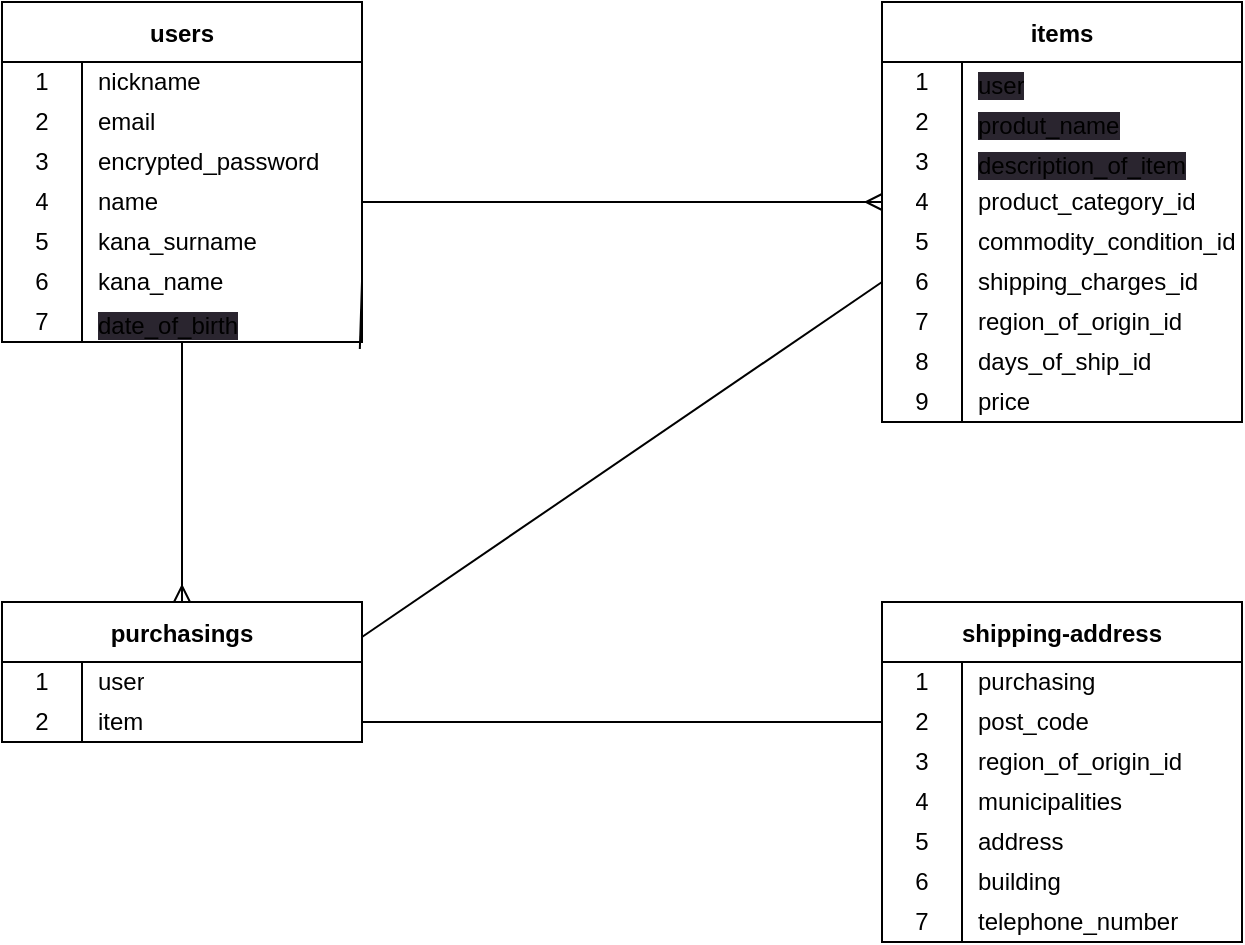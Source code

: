 <mxfile>
    <diagram id="-8RiCoYQiSqKjvbNEexJ" name="ページ1">
        <mxGraphModel dx="681" dy="563" grid="1" gridSize="10" guides="1" tooltips="1" connect="1" arrows="1" fold="1" page="1" pageScale="1" pageWidth="827" pageHeight="1169" math="0" shadow="0">
            <root>
                <mxCell id="0"/>
                <mxCell id="1" parent="0"/>
                <mxCell id="117" style="edgeStyle=none;html=1;entryX=0.5;entryY=0;entryDx=0;entryDy=0;endArrow=ERmany;endFill=0;" parent="1" source="15" target="80" edge="1">
                    <mxGeometry relative="1" as="geometry"/>
                </mxCell>
                <mxCell id="15" value="users" style="shape=table;startSize=30;container=1;collapsible=0;childLayout=tableLayout;fixedRows=1;rowLines=0;fontStyle=1;" parent="1" vertex="1">
                    <mxGeometry x="30" y="20" width="180" height="170" as="geometry"/>
                </mxCell>
                <mxCell id="16" value="" style="shape=tableRow;horizontal=0;startSize=0;swimlaneHead=0;swimlaneBody=0;top=0;left=0;bottom=0;right=0;collapsible=0;dropTarget=0;fillColor=none;points=[[0,0.5],[1,0.5]];portConstraint=eastwest;" parent="15" vertex="1">
                    <mxGeometry y="30" width="180" height="20" as="geometry"/>
                </mxCell>
                <mxCell id="17" value="1" style="shape=partialRectangle;html=1;whiteSpace=wrap;connectable=0;fillColor=none;top=0;left=0;bottom=0;right=0;overflow=hidden;pointerEvents=1;" parent="16" vertex="1">
                    <mxGeometry width="40" height="20" as="geometry">
                        <mxRectangle width="40" height="20" as="alternateBounds"/>
                    </mxGeometry>
                </mxCell>
                <mxCell id="18" value="nickname" style="shape=partialRectangle;html=1;whiteSpace=wrap;connectable=0;fillColor=none;top=0;left=0;bottom=0;right=0;align=left;spacingLeft=6;overflow=hidden;" parent="16" vertex="1">
                    <mxGeometry x="40" width="140" height="20" as="geometry">
                        <mxRectangle width="140" height="20" as="alternateBounds"/>
                    </mxGeometry>
                </mxCell>
                <mxCell id="145" value="" style="shape=tableRow;horizontal=0;startSize=0;swimlaneHead=0;swimlaneBody=0;top=0;left=0;bottom=0;right=0;collapsible=0;dropTarget=0;fillColor=none;points=[[0,0.5],[1,0.5]];portConstraint=eastwest;" vertex="1" parent="15">
                    <mxGeometry y="50" width="180" height="20" as="geometry"/>
                </mxCell>
                <mxCell id="146" value="2" style="shape=partialRectangle;html=1;whiteSpace=wrap;connectable=0;fillColor=none;top=0;left=0;bottom=0;right=0;overflow=hidden;" vertex="1" parent="145">
                    <mxGeometry width="40" height="20" as="geometry">
                        <mxRectangle width="40" height="20" as="alternateBounds"/>
                    </mxGeometry>
                </mxCell>
                <mxCell id="147" value="email" style="shape=partialRectangle;html=1;whiteSpace=wrap;connectable=0;fillColor=none;top=0;left=0;bottom=0;right=0;align=left;spacingLeft=6;overflow=hidden;" vertex="1" parent="145">
                    <mxGeometry x="40" width="140" height="20" as="geometry">
                        <mxRectangle width="140" height="20" as="alternateBounds"/>
                    </mxGeometry>
                </mxCell>
                <mxCell id="19" value="" style="shape=tableRow;horizontal=0;startSize=0;swimlaneHead=0;swimlaneBody=0;top=0;left=0;bottom=0;right=0;collapsible=0;dropTarget=0;fillColor=none;points=[[0,0.5],[1,0.5]];portConstraint=eastwest;" parent="15" vertex="1">
                    <mxGeometry y="70" width="180" height="20" as="geometry"/>
                </mxCell>
                <mxCell id="20" value="3" style="shape=partialRectangle;html=1;whiteSpace=wrap;connectable=0;fillColor=none;top=0;left=0;bottom=0;right=0;overflow=hidden;" parent="19" vertex="1">
                    <mxGeometry width="40" height="20" as="geometry">
                        <mxRectangle width="40" height="20" as="alternateBounds"/>
                    </mxGeometry>
                </mxCell>
                <mxCell id="21" value="encrypted_password" style="shape=partialRectangle;html=1;whiteSpace=wrap;connectable=0;fillColor=none;top=0;left=0;bottom=0;right=0;align=left;spacingLeft=6;overflow=hidden;" parent="19" vertex="1">
                    <mxGeometry x="40" width="140" height="20" as="geometry">
                        <mxRectangle width="140" height="20" as="alternateBounds"/>
                    </mxGeometry>
                </mxCell>
                <mxCell id="45" value="" style="shape=tableRow;horizontal=0;startSize=0;swimlaneHead=0;swimlaneBody=0;top=0;left=0;bottom=0;right=0;collapsible=0;dropTarget=0;fillColor=none;points=[[0,0.5],[1,0.5]];portConstraint=eastwest;" parent="15" vertex="1">
                    <mxGeometry y="90" width="180" height="20" as="geometry"/>
                </mxCell>
                <mxCell id="46" value="4" style="shape=partialRectangle;html=1;whiteSpace=wrap;connectable=0;fillColor=none;top=0;left=0;bottom=0;right=0;overflow=hidden;pointerEvents=1;" parent="45" vertex="1">
                    <mxGeometry width="40" height="20" as="geometry">
                        <mxRectangle width="40" height="20" as="alternateBounds"/>
                    </mxGeometry>
                </mxCell>
                <mxCell id="47" value="name" style="shape=partialRectangle;html=1;whiteSpace=wrap;connectable=0;fillColor=none;top=0;left=0;bottom=0;right=0;align=left;spacingLeft=6;overflow=hidden;" parent="45" vertex="1">
                    <mxGeometry x="40" width="140" height="20" as="geometry">
                        <mxRectangle width="140" height="20" as="alternateBounds"/>
                    </mxGeometry>
                </mxCell>
                <mxCell id="42" value="" style="shape=tableRow;horizontal=0;startSize=0;swimlaneHead=0;swimlaneBody=0;top=0;left=0;bottom=0;right=0;collapsible=0;dropTarget=0;fillColor=none;points=[[0,0.5],[1,0.5]];portConstraint=eastwest;" parent="15" vertex="1">
                    <mxGeometry y="110" width="180" height="20" as="geometry"/>
                </mxCell>
                <mxCell id="43" value="5" style="shape=partialRectangle;html=1;whiteSpace=wrap;connectable=0;fillColor=none;top=0;left=0;bottom=0;right=0;overflow=hidden;" parent="42" vertex="1">
                    <mxGeometry width="40" height="20" as="geometry">
                        <mxRectangle width="40" height="20" as="alternateBounds"/>
                    </mxGeometry>
                </mxCell>
                <mxCell id="44" value="kana_surname" style="shape=partialRectangle;html=1;whiteSpace=wrap;connectable=0;fillColor=none;top=0;left=0;bottom=0;right=0;align=left;spacingLeft=6;overflow=hidden;" parent="42" vertex="1">
                    <mxGeometry x="40" width="140" height="20" as="geometry">
                        <mxRectangle width="140" height="20" as="alternateBounds"/>
                    </mxGeometry>
                </mxCell>
                <mxCell id="113" style="edgeStyle=none;html=1;exitX=1;exitY=0.5;exitDx=0;exitDy=0;entryX=0.994;entryY=1.175;entryDx=0;entryDy=0;entryPerimeter=0;endArrow=none;endFill=0;" parent="15" source="39" target="22" edge="1">
                    <mxGeometry relative="1" as="geometry"/>
                </mxCell>
                <mxCell id="39" value="" style="shape=tableRow;horizontal=0;startSize=0;swimlaneHead=0;swimlaneBody=0;top=0;left=0;bottom=0;right=0;collapsible=0;dropTarget=0;fillColor=none;points=[[0,0.5],[1,0.5]];portConstraint=eastwest;" parent="15" vertex="1">
                    <mxGeometry y="130" width="180" height="20" as="geometry"/>
                </mxCell>
                <mxCell id="40" value="6" style="shape=partialRectangle;html=1;whiteSpace=wrap;connectable=0;fillColor=none;top=0;left=0;bottom=0;right=0;overflow=hidden;" parent="39" vertex="1">
                    <mxGeometry width="40" height="20" as="geometry">
                        <mxRectangle width="40" height="20" as="alternateBounds"/>
                    </mxGeometry>
                </mxCell>
                <mxCell id="41" value="kana_name" style="shape=partialRectangle;html=1;whiteSpace=wrap;connectable=0;fillColor=none;top=0;left=0;bottom=0;right=0;align=left;spacingLeft=6;overflow=hidden;" parent="39" vertex="1">
                    <mxGeometry x="40" width="140" height="20" as="geometry">
                        <mxRectangle width="140" height="20" as="alternateBounds"/>
                    </mxGeometry>
                </mxCell>
                <mxCell id="22" value="" style="shape=tableRow;horizontal=0;startSize=0;swimlaneHead=0;swimlaneBody=0;top=0;left=0;bottom=0;right=0;collapsible=0;dropTarget=0;fillColor=none;points=[[0,0.5],[1,0.5]];portConstraint=eastwest;" parent="15" vertex="1">
                    <mxGeometry y="150" width="180" height="20" as="geometry"/>
                </mxCell>
                <mxCell id="23" value="7" style="shape=partialRectangle;html=1;whiteSpace=wrap;connectable=0;fillColor=none;top=0;left=0;bottom=0;right=0;overflow=hidden;" parent="22" vertex="1">
                    <mxGeometry width="40" height="20" as="geometry">
                        <mxRectangle width="40" height="20" as="alternateBounds"/>
                    </mxGeometry>
                </mxCell>
                <mxCell id="24" value="&lt;div style=&quot;line-height: 18px;&quot;&gt;&lt;span style=&quot;background-color: rgb(42, 37, 47);&quot;&gt;date_of_birth&lt;/span&gt;&lt;/div&gt;" style="shape=partialRectangle;html=1;whiteSpace=wrap;connectable=0;fillColor=none;top=0;left=0;bottom=0;right=0;align=left;spacingLeft=6;overflow=hidden;" parent="22" vertex="1">
                    <mxGeometry x="40" width="140" height="20" as="geometry">
                        <mxRectangle width="140" height="20" as="alternateBounds"/>
                    </mxGeometry>
                </mxCell>
                <mxCell id="80" value="purchasings" style="shape=table;startSize=30;container=1;collapsible=0;childLayout=tableLayout;fixedRows=1;rowLines=0;fontStyle=1;" parent="1" vertex="1">
                    <mxGeometry x="30" y="320" width="180" height="70" as="geometry"/>
                </mxCell>
                <mxCell id="81" value="" style="shape=tableRow;horizontal=0;startSize=0;swimlaneHead=0;swimlaneBody=0;top=0;left=0;bottom=0;right=0;collapsible=0;dropTarget=0;fillColor=none;points=[[0,0.5],[1,0.5]];portConstraint=eastwest;" parent="80" vertex="1">
                    <mxGeometry y="30" width="180" height="20" as="geometry"/>
                </mxCell>
                <mxCell id="82" value="1" style="shape=partialRectangle;html=1;whiteSpace=wrap;connectable=0;fillColor=none;top=0;left=0;bottom=0;right=0;overflow=hidden;pointerEvents=1;" parent="81" vertex="1">
                    <mxGeometry width="40" height="20" as="geometry">
                        <mxRectangle width="40" height="20" as="alternateBounds"/>
                    </mxGeometry>
                </mxCell>
                <mxCell id="83" value="user" style="shape=partialRectangle;html=1;whiteSpace=wrap;connectable=0;fillColor=none;top=0;left=0;bottom=0;right=0;align=left;spacingLeft=6;overflow=hidden;" parent="81" vertex="1">
                    <mxGeometry x="40" width="140" height="20" as="geometry">
                        <mxRectangle width="140" height="20" as="alternateBounds"/>
                    </mxGeometry>
                </mxCell>
                <mxCell id="84" value="" style="shape=tableRow;horizontal=0;startSize=0;swimlaneHead=0;swimlaneBody=0;top=0;left=0;bottom=0;right=0;collapsible=0;dropTarget=0;fillColor=none;points=[[0,0.5],[1,0.5]];portConstraint=eastwest;" parent="80" vertex="1">
                    <mxGeometry y="50" width="180" height="20" as="geometry"/>
                </mxCell>
                <mxCell id="85" value="2" style="shape=partialRectangle;html=1;whiteSpace=wrap;connectable=0;fillColor=none;top=0;left=0;bottom=0;right=0;overflow=hidden;" parent="84" vertex="1">
                    <mxGeometry width="40" height="20" as="geometry">
                        <mxRectangle width="40" height="20" as="alternateBounds"/>
                    </mxGeometry>
                </mxCell>
                <mxCell id="86" value="item" style="shape=partialRectangle;html=1;whiteSpace=wrap;connectable=0;fillColor=none;top=0;left=0;bottom=0;right=0;align=left;spacingLeft=6;overflow=hidden;" parent="84" vertex="1">
                    <mxGeometry x="40" width="140" height="20" as="geometry">
                        <mxRectangle width="140" height="20" as="alternateBounds"/>
                    </mxGeometry>
                </mxCell>
                <mxCell id="90" value="shipping-address" style="shape=table;startSize=30;container=1;collapsible=0;childLayout=tableLayout;fixedRows=1;rowLines=0;fontStyle=1;" parent="1" vertex="1">
                    <mxGeometry x="470" y="320" width="180" height="170" as="geometry"/>
                </mxCell>
                <mxCell id="91" value="" style="shape=tableRow;horizontal=0;startSize=0;swimlaneHead=0;swimlaneBody=0;top=0;left=0;bottom=0;right=0;collapsible=0;dropTarget=0;fillColor=none;points=[[0,0.5],[1,0.5]];portConstraint=eastwest;" parent="90" vertex="1">
                    <mxGeometry y="30" width="180" height="20" as="geometry"/>
                </mxCell>
                <mxCell id="92" value="1" style="shape=partialRectangle;html=1;whiteSpace=wrap;connectable=0;fillColor=none;top=0;left=0;bottom=0;right=0;overflow=hidden;pointerEvents=1;" parent="91" vertex="1">
                    <mxGeometry width="40" height="20" as="geometry">
                        <mxRectangle width="40" height="20" as="alternateBounds"/>
                    </mxGeometry>
                </mxCell>
                <mxCell id="93" value="purchasing" style="shape=partialRectangle;html=1;whiteSpace=wrap;connectable=0;fillColor=none;top=0;left=0;bottom=0;right=0;align=left;spacingLeft=6;overflow=hidden;" parent="91" vertex="1">
                    <mxGeometry x="40" width="140" height="20" as="geometry">
                        <mxRectangle width="140" height="20" as="alternateBounds"/>
                    </mxGeometry>
                </mxCell>
                <mxCell id="94" value="" style="shape=tableRow;horizontal=0;startSize=0;swimlaneHead=0;swimlaneBody=0;top=0;left=0;bottom=0;right=0;collapsible=0;dropTarget=0;fillColor=none;points=[[0,0.5],[1,0.5]];portConstraint=eastwest;" parent="90" vertex="1">
                    <mxGeometry y="50" width="180" height="20" as="geometry"/>
                </mxCell>
                <mxCell id="95" value="2" style="shape=partialRectangle;html=1;whiteSpace=wrap;connectable=0;fillColor=none;top=0;left=0;bottom=0;right=0;overflow=hidden;" parent="94" vertex="1">
                    <mxGeometry width="40" height="20" as="geometry">
                        <mxRectangle width="40" height="20" as="alternateBounds"/>
                    </mxGeometry>
                </mxCell>
                <mxCell id="96" value="post_code" style="shape=partialRectangle;html=1;whiteSpace=wrap;connectable=0;fillColor=none;top=0;left=0;bottom=0;right=0;align=left;spacingLeft=6;overflow=hidden;" parent="94" vertex="1">
                    <mxGeometry x="40" width="140" height="20" as="geometry">
                        <mxRectangle width="140" height="20" as="alternateBounds"/>
                    </mxGeometry>
                </mxCell>
                <mxCell id="107" value="" style="shape=tableRow;horizontal=0;startSize=0;swimlaneHead=0;swimlaneBody=0;top=0;left=0;bottom=0;right=0;collapsible=0;dropTarget=0;fillColor=none;points=[[0,0.5],[1,0.5]];portConstraint=eastwest;" parent="90" vertex="1">
                    <mxGeometry y="70" width="180" height="20" as="geometry"/>
                </mxCell>
                <mxCell id="108" value="3" style="shape=partialRectangle;html=1;whiteSpace=wrap;connectable=0;fillColor=none;top=0;left=0;bottom=0;right=0;overflow=hidden;pointerEvents=1;" parent="107" vertex="1">
                    <mxGeometry width="40" height="20" as="geometry">
                        <mxRectangle width="40" height="20" as="alternateBounds"/>
                    </mxGeometry>
                </mxCell>
                <mxCell id="109" value="region_of_origin_id" style="shape=partialRectangle;html=1;whiteSpace=wrap;connectable=0;fillColor=none;top=0;left=0;bottom=0;right=0;align=left;spacingLeft=6;overflow=hidden;" parent="107" vertex="1">
                    <mxGeometry x="40" width="140" height="20" as="geometry">
                        <mxRectangle width="140" height="20" as="alternateBounds"/>
                    </mxGeometry>
                </mxCell>
                <mxCell id="104" value="" style="shape=tableRow;horizontal=0;startSize=0;swimlaneHead=0;swimlaneBody=0;top=0;left=0;bottom=0;right=0;collapsible=0;dropTarget=0;fillColor=none;points=[[0,0.5],[1,0.5]];portConstraint=eastwest;" parent="90" vertex="1">
                    <mxGeometry y="90" width="180" height="20" as="geometry"/>
                </mxCell>
                <mxCell id="105" value="4" style="shape=partialRectangle;html=1;whiteSpace=wrap;connectable=0;fillColor=none;top=0;left=0;bottom=0;right=0;overflow=hidden;" parent="104" vertex="1">
                    <mxGeometry width="40" height="20" as="geometry">
                        <mxRectangle width="40" height="20" as="alternateBounds"/>
                    </mxGeometry>
                </mxCell>
                <mxCell id="106" value="municipalities" style="shape=partialRectangle;html=1;whiteSpace=wrap;connectable=0;fillColor=none;top=0;left=0;bottom=0;right=0;align=left;spacingLeft=6;overflow=hidden;" parent="104" vertex="1">
                    <mxGeometry x="40" width="140" height="20" as="geometry">
                        <mxRectangle width="140" height="20" as="alternateBounds"/>
                    </mxGeometry>
                </mxCell>
                <mxCell id="101" value="" style="shape=tableRow;horizontal=0;startSize=0;swimlaneHead=0;swimlaneBody=0;top=0;left=0;bottom=0;right=0;collapsible=0;dropTarget=0;fillColor=none;points=[[0,0.5],[1,0.5]];portConstraint=eastwest;" parent="90" vertex="1">
                    <mxGeometry y="110" width="180" height="20" as="geometry"/>
                </mxCell>
                <mxCell id="102" value="5" style="shape=partialRectangle;html=1;whiteSpace=wrap;connectable=0;fillColor=none;top=0;left=0;bottom=0;right=0;overflow=hidden;" parent="101" vertex="1">
                    <mxGeometry width="40" height="20" as="geometry">
                        <mxRectangle width="40" height="20" as="alternateBounds"/>
                    </mxGeometry>
                </mxCell>
                <mxCell id="103" value="address" style="shape=partialRectangle;html=1;whiteSpace=wrap;connectable=0;fillColor=none;top=0;left=0;bottom=0;right=0;align=left;spacingLeft=6;overflow=hidden;" parent="101" vertex="1">
                    <mxGeometry x="40" width="140" height="20" as="geometry">
                        <mxRectangle width="140" height="20" as="alternateBounds"/>
                    </mxGeometry>
                </mxCell>
                <mxCell id="97" value="" style="shape=tableRow;horizontal=0;startSize=0;swimlaneHead=0;swimlaneBody=0;top=0;left=0;bottom=0;right=0;collapsible=0;dropTarget=0;fillColor=none;points=[[0,0.5],[1,0.5]];portConstraint=eastwest;" parent="90" vertex="1">
                    <mxGeometry y="130" width="180" height="20" as="geometry"/>
                </mxCell>
                <mxCell id="98" value="6" style="shape=partialRectangle;html=1;whiteSpace=wrap;connectable=0;fillColor=none;top=0;left=0;bottom=0;right=0;overflow=hidden;" parent="97" vertex="1">
                    <mxGeometry width="40" height="20" as="geometry">
                        <mxRectangle width="40" height="20" as="alternateBounds"/>
                    </mxGeometry>
                </mxCell>
                <mxCell id="99" value="building" style="shape=partialRectangle;html=1;whiteSpace=wrap;connectable=0;fillColor=none;top=0;left=0;bottom=0;right=0;align=left;spacingLeft=6;overflow=hidden;" parent="97" vertex="1">
                    <mxGeometry x="40" width="140" height="20" as="geometry">
                        <mxRectangle width="140" height="20" as="alternateBounds"/>
                    </mxGeometry>
                </mxCell>
                <mxCell id="200" value="" style="shape=tableRow;horizontal=0;startSize=0;swimlaneHead=0;swimlaneBody=0;top=0;left=0;bottom=0;right=0;collapsible=0;dropTarget=0;fillColor=none;points=[[0,0.5],[1,0.5]];portConstraint=eastwest;" vertex="1" parent="90">
                    <mxGeometry y="150" width="180" height="20" as="geometry"/>
                </mxCell>
                <mxCell id="201" value="7" style="shape=partialRectangle;html=1;whiteSpace=wrap;connectable=0;fillColor=none;top=0;left=0;bottom=0;right=0;overflow=hidden;" vertex="1" parent="200">
                    <mxGeometry width="40" height="20" as="geometry">
                        <mxRectangle width="40" height="20" as="alternateBounds"/>
                    </mxGeometry>
                </mxCell>
                <mxCell id="202" value="telephone_number" style="shape=partialRectangle;html=1;whiteSpace=wrap;connectable=0;fillColor=none;top=0;left=0;bottom=0;right=0;align=left;spacingLeft=6;overflow=hidden;" vertex="1" parent="200">
                    <mxGeometry x="40" width="140" height="20" as="geometry">
                        <mxRectangle width="140" height="20" as="alternateBounds"/>
                    </mxGeometry>
                </mxCell>
                <mxCell id="112" style="edgeStyle=none;html=1;exitX=1;exitY=0.5;exitDx=0;exitDy=0;entryX=0;entryY=0.5;entryDx=0;entryDy=0;endArrow=none;endFill=0;" parent="1" source="84" target="94" edge="1">
                    <mxGeometry relative="1" as="geometry"/>
                </mxCell>
                <mxCell id="153" value="items" style="shape=table;startSize=30;container=1;collapsible=0;childLayout=tableLayout;fixedRows=1;rowLines=0;fontStyle=1;" vertex="1" parent="1">
                    <mxGeometry x="470" y="20" width="180" height="210" as="geometry"/>
                </mxCell>
                <mxCell id="154" value="" style="shape=tableRow;horizontal=0;startSize=0;swimlaneHead=0;swimlaneBody=0;top=0;left=0;bottom=0;right=0;collapsible=0;dropTarget=0;fillColor=none;points=[[0,0.5],[1,0.5]];portConstraint=eastwest;" vertex="1" parent="153">
                    <mxGeometry y="30" width="180" height="20" as="geometry"/>
                </mxCell>
                <mxCell id="155" value="1" style="shape=partialRectangle;html=1;whiteSpace=wrap;connectable=0;fillColor=none;top=0;left=0;bottom=0;right=0;overflow=hidden;pointerEvents=1;" vertex="1" parent="154">
                    <mxGeometry width="40" height="20" as="geometry">
                        <mxRectangle width="40" height="20" as="alternateBounds"/>
                    </mxGeometry>
                </mxCell>
                <mxCell id="156" value="&lt;div style=&quot;line-height: 18px;&quot;&gt;&lt;span style=&quot;background-color: rgb(42, 37, 47);&quot;&gt;user&lt;/span&gt;&lt;/div&gt;" style="shape=partialRectangle;html=1;whiteSpace=wrap;connectable=0;fillColor=none;top=0;left=0;bottom=0;right=0;align=left;spacingLeft=6;overflow=hidden;" vertex="1" parent="154">
                    <mxGeometry x="40" width="140" height="20" as="geometry">
                        <mxRectangle width="140" height="20" as="alternateBounds"/>
                    </mxGeometry>
                </mxCell>
                <mxCell id="174" value="" style="shape=tableRow;horizontal=0;startSize=0;swimlaneHead=0;swimlaneBody=0;top=0;left=0;bottom=0;right=0;collapsible=0;dropTarget=0;fillColor=none;points=[[0,0.5],[1,0.5]];portConstraint=eastwest;" vertex="1" parent="153">
                    <mxGeometry y="50" width="180" height="20" as="geometry"/>
                </mxCell>
                <mxCell id="175" value="2" style="shape=partialRectangle;html=1;whiteSpace=wrap;connectable=0;fillColor=none;top=0;left=0;bottom=0;right=0;overflow=hidden;pointerEvents=1;" vertex="1" parent="174">
                    <mxGeometry width="40" height="20" as="geometry">
                        <mxRectangle width="40" height="20" as="alternateBounds"/>
                    </mxGeometry>
                </mxCell>
                <mxCell id="176" value="&lt;div style=&quot;line-height: 18px;&quot;&gt;&lt;span style=&quot;background-color: rgb(42, 37, 47);&quot;&gt;produt_name&lt;/span&gt;&lt;/div&gt;" style="shape=partialRectangle;html=1;whiteSpace=wrap;connectable=0;fillColor=none;top=0;left=0;bottom=0;right=0;align=left;spacingLeft=6;overflow=hidden;" vertex="1" parent="174">
                    <mxGeometry x="40" width="140" height="20" as="geometry">
                        <mxRectangle width="140" height="20" as="alternateBounds"/>
                    </mxGeometry>
                </mxCell>
                <mxCell id="177" value="" style="shape=tableRow;horizontal=0;startSize=0;swimlaneHead=0;swimlaneBody=0;top=0;left=0;bottom=0;right=0;collapsible=0;dropTarget=0;fillColor=none;points=[[0,0.5],[1,0.5]];portConstraint=eastwest;" vertex="1" parent="153">
                    <mxGeometry y="70" width="180" height="20" as="geometry"/>
                </mxCell>
                <mxCell id="178" value="3" style="shape=partialRectangle;html=1;whiteSpace=wrap;connectable=0;fillColor=none;top=0;left=0;bottom=0;right=0;overflow=hidden;" vertex="1" parent="177">
                    <mxGeometry width="40" height="20" as="geometry">
                        <mxRectangle width="40" height="20" as="alternateBounds"/>
                    </mxGeometry>
                </mxCell>
                <mxCell id="179" value="&lt;div style=&quot;line-height: 18px;&quot;&gt;&lt;span style=&quot;background-color: rgb(42, 37, 47);&quot;&gt;description_of_item&lt;/span&gt;&lt;/div&gt;" style="shape=partialRectangle;html=1;whiteSpace=wrap;connectable=0;fillColor=none;top=0;left=0;bottom=0;right=0;align=left;spacingLeft=6;overflow=hidden;" vertex="1" parent="177">
                    <mxGeometry x="40" width="140" height="20" as="geometry">
                        <mxRectangle width="140" height="20" as="alternateBounds"/>
                    </mxGeometry>
                </mxCell>
                <mxCell id="180" value="" style="shape=tableRow;horizontal=0;startSize=0;swimlaneHead=0;swimlaneBody=0;top=0;left=0;bottom=0;right=0;collapsible=0;dropTarget=0;fillColor=none;points=[[0,0.5],[1,0.5]];portConstraint=eastwest;" vertex="1" parent="153">
                    <mxGeometry y="90" width="180" height="20" as="geometry"/>
                </mxCell>
                <mxCell id="181" value="4" style="shape=partialRectangle;html=1;whiteSpace=wrap;connectable=0;fillColor=none;top=0;left=0;bottom=0;right=0;overflow=hidden;" vertex="1" parent="180">
                    <mxGeometry width="40" height="20" as="geometry">
                        <mxRectangle width="40" height="20" as="alternateBounds"/>
                    </mxGeometry>
                </mxCell>
                <mxCell id="182" value="product_category_id" style="shape=partialRectangle;html=1;whiteSpace=wrap;connectable=0;fillColor=none;top=0;left=0;bottom=0;right=0;align=left;spacingLeft=6;overflow=hidden;" vertex="1" parent="180">
                    <mxGeometry x="40" width="140" height="20" as="geometry">
                        <mxRectangle width="140" height="20" as="alternateBounds"/>
                    </mxGeometry>
                </mxCell>
                <mxCell id="157" value="" style="shape=tableRow;horizontal=0;startSize=0;swimlaneHead=0;swimlaneBody=0;top=0;left=0;bottom=0;right=0;collapsible=0;dropTarget=0;fillColor=none;points=[[0,0.5],[1,0.5]];portConstraint=eastwest;" vertex="1" parent="153">
                    <mxGeometry y="110" width="180" height="20" as="geometry"/>
                </mxCell>
                <mxCell id="158" value="5" style="shape=partialRectangle;html=1;whiteSpace=wrap;connectable=0;fillColor=none;top=0;left=0;bottom=0;right=0;overflow=hidden;" vertex="1" parent="157">
                    <mxGeometry width="40" height="20" as="geometry">
                        <mxRectangle width="40" height="20" as="alternateBounds"/>
                    </mxGeometry>
                </mxCell>
                <mxCell id="159" value="commodity_condition_id" style="shape=partialRectangle;html=1;whiteSpace=wrap;connectable=0;fillColor=none;top=0;left=0;bottom=0;right=0;align=left;spacingLeft=6;overflow=hidden;" vertex="1" parent="157">
                    <mxGeometry x="40" width="140" height="20" as="geometry">
                        <mxRectangle width="140" height="20" as="alternateBounds"/>
                    </mxGeometry>
                </mxCell>
                <mxCell id="184" value="" style="shape=tableRow;horizontal=0;startSize=0;swimlaneHead=0;swimlaneBody=0;top=0;left=0;bottom=0;right=0;collapsible=0;dropTarget=0;fillColor=none;points=[[0,0.5],[1,0.5]];portConstraint=eastwest;" vertex="1" parent="153">
                    <mxGeometry y="130" width="180" height="20" as="geometry"/>
                </mxCell>
                <mxCell id="185" value="6" style="shape=partialRectangle;html=1;whiteSpace=wrap;connectable=0;fillColor=none;top=0;left=0;bottom=0;right=0;overflow=hidden;pointerEvents=1;" vertex="1" parent="184">
                    <mxGeometry width="40" height="20" as="geometry">
                        <mxRectangle width="40" height="20" as="alternateBounds"/>
                    </mxGeometry>
                </mxCell>
                <mxCell id="186" value="shipping_charges_id" style="shape=partialRectangle;html=1;whiteSpace=wrap;connectable=0;fillColor=none;top=0;left=0;bottom=0;right=0;align=left;spacingLeft=6;overflow=hidden;" vertex="1" parent="184">
                    <mxGeometry x="40" width="140" height="20" as="geometry">
                        <mxRectangle width="140" height="20" as="alternateBounds"/>
                    </mxGeometry>
                </mxCell>
                <mxCell id="187" value="" style="shape=tableRow;horizontal=0;startSize=0;swimlaneHead=0;swimlaneBody=0;top=0;left=0;bottom=0;right=0;collapsible=0;dropTarget=0;fillColor=none;points=[[0,0.5],[1,0.5]];portConstraint=eastwest;" vertex="1" parent="153">
                    <mxGeometry y="150" width="180" height="20" as="geometry"/>
                </mxCell>
                <mxCell id="188" value="7" style="shape=partialRectangle;html=1;whiteSpace=wrap;connectable=0;fillColor=none;top=0;left=0;bottom=0;right=0;overflow=hidden;" vertex="1" parent="187">
                    <mxGeometry width="40" height="20" as="geometry">
                        <mxRectangle width="40" height="20" as="alternateBounds"/>
                    </mxGeometry>
                </mxCell>
                <mxCell id="189" value="region_of_origin_id" style="shape=partialRectangle;html=1;whiteSpace=wrap;connectable=0;fillColor=none;top=0;left=0;bottom=0;right=0;align=left;spacingLeft=6;overflow=hidden;" vertex="1" parent="187">
                    <mxGeometry x="40" width="140" height="20" as="geometry">
                        <mxRectangle width="140" height="20" as="alternateBounds"/>
                    </mxGeometry>
                </mxCell>
                <mxCell id="190" value="" style="shape=tableRow;horizontal=0;startSize=0;swimlaneHead=0;swimlaneBody=0;top=0;left=0;bottom=0;right=0;collapsible=0;dropTarget=0;fillColor=none;points=[[0,0.5],[1,0.5]];portConstraint=eastwest;" vertex="1" parent="153">
                    <mxGeometry y="170" width="180" height="20" as="geometry"/>
                </mxCell>
                <mxCell id="191" value="8" style="shape=partialRectangle;html=1;whiteSpace=wrap;connectable=0;fillColor=none;top=0;left=0;bottom=0;right=0;overflow=hidden;" vertex="1" parent="190">
                    <mxGeometry width="40" height="20" as="geometry">
                        <mxRectangle width="40" height="20" as="alternateBounds"/>
                    </mxGeometry>
                </mxCell>
                <mxCell id="192" value="days_of_ship_id" style="shape=partialRectangle;html=1;whiteSpace=wrap;connectable=0;fillColor=none;top=0;left=0;bottom=0;right=0;align=left;spacingLeft=6;overflow=hidden;" vertex="1" parent="190">
                    <mxGeometry x="40" width="140" height="20" as="geometry">
                        <mxRectangle width="140" height="20" as="alternateBounds"/>
                    </mxGeometry>
                </mxCell>
                <mxCell id="160" value="" style="shape=tableRow;horizontal=0;startSize=0;swimlaneHead=0;swimlaneBody=0;top=0;left=0;bottom=0;right=0;collapsible=0;dropTarget=0;fillColor=none;points=[[0,0.5],[1,0.5]];portConstraint=eastwest;" vertex="1" parent="153">
                    <mxGeometry y="190" width="180" height="20" as="geometry"/>
                </mxCell>
                <mxCell id="161" value="9" style="shape=partialRectangle;html=1;whiteSpace=wrap;connectable=0;fillColor=none;top=0;left=0;bottom=0;right=0;overflow=hidden;" vertex="1" parent="160">
                    <mxGeometry width="40" height="20" as="geometry">
                        <mxRectangle width="40" height="20" as="alternateBounds"/>
                    </mxGeometry>
                </mxCell>
                <mxCell id="162" value="price" style="shape=partialRectangle;html=1;whiteSpace=wrap;connectable=0;fillColor=none;top=0;left=0;bottom=0;right=0;align=left;spacingLeft=6;overflow=hidden;" vertex="1" parent="160">
                    <mxGeometry x="40" width="140" height="20" as="geometry">
                        <mxRectangle width="140" height="20" as="alternateBounds"/>
                    </mxGeometry>
                </mxCell>
                <mxCell id="203" style="edgeStyle=none;html=1;exitX=1;exitY=0.5;exitDx=0;exitDy=0;entryX=0;entryY=0.5;entryDx=0;entryDy=0;endArrow=ERmany;endFill=0;" edge="1" parent="1" source="45" target="180">
                    <mxGeometry relative="1" as="geometry"/>
                </mxCell>
                <mxCell id="204" style="edgeStyle=none;html=1;exitX=0;exitY=0.5;exitDx=0;exitDy=0;entryX=1;entryY=0.25;entryDx=0;entryDy=0;endArrow=none;endFill=0;" edge="1" parent="1" source="184" target="80">
                    <mxGeometry relative="1" as="geometry"/>
                </mxCell>
            </root>
        </mxGraphModel>
    </diagram>
</mxfile>